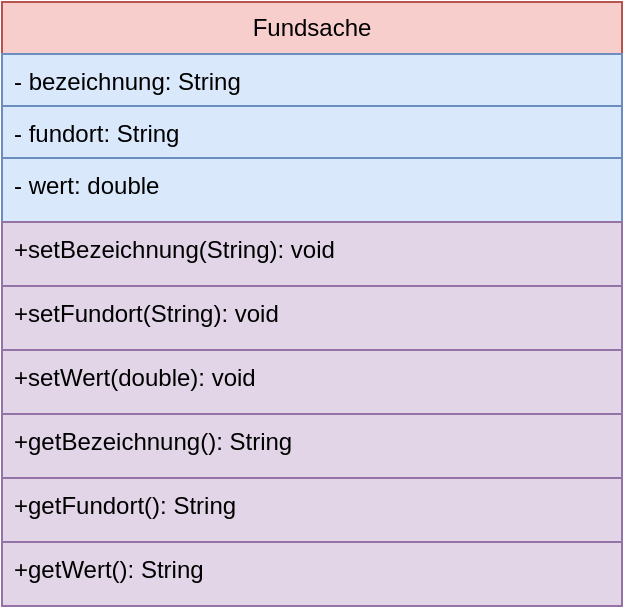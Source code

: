 <mxfile version="28.2.5">
  <diagram name="Seite-1" id="y2hrQPjL5fpymbazrgTv">
    <mxGraphModel dx="706" dy="632" grid="1" gridSize="10" guides="1" tooltips="1" connect="1" arrows="1" fold="1" page="1" pageScale="1" pageWidth="827" pageHeight="1169" math="0" shadow="0">
      <root>
        <mxCell id="0" />
        <mxCell id="1" parent="0" />
        <mxCell id="tuWONPaQNm1IN9KDgOmo-1" value="Fundsache" style="swimlane;fontStyle=0;childLayout=stackLayout;horizontal=1;startSize=26;fillColor=#f8cecc;horizontalStack=0;resizeParent=1;resizeParentMax=0;resizeLast=0;collapsible=1;marginBottom=0;whiteSpace=wrap;html=1;strokeColor=#b85450;" vertex="1" parent="1">
          <mxGeometry x="90" y="30" width="310" height="302" as="geometry" />
        </mxCell>
        <mxCell id="tuWONPaQNm1IN9KDgOmo-2" value="- bezeichnung: String&amp;nbsp;" style="text;strokeColor=#6c8ebf;fillColor=#dae8fc;align=left;verticalAlign=top;spacingLeft=4;spacingRight=4;overflow=hidden;rotatable=0;points=[[0,0.5],[1,0.5]];portConstraint=eastwest;whiteSpace=wrap;html=1;" vertex="1" parent="tuWONPaQNm1IN9KDgOmo-1">
          <mxGeometry y="26" width="310" height="26" as="geometry" />
        </mxCell>
        <mxCell id="tuWONPaQNm1IN9KDgOmo-3" value="- fundort: String" style="text;strokeColor=#6c8ebf;fillColor=#dae8fc;align=left;verticalAlign=top;spacingLeft=4;spacingRight=4;overflow=hidden;rotatable=0;points=[[0,0.5],[1,0.5]];portConstraint=eastwest;whiteSpace=wrap;html=1;" vertex="1" parent="tuWONPaQNm1IN9KDgOmo-1">
          <mxGeometry y="52" width="310" height="26" as="geometry" />
        </mxCell>
        <mxCell id="tuWONPaQNm1IN9KDgOmo-4" value="- wert: double" style="text;strokeColor=#6c8ebf;fillColor=#dae8fc;align=left;verticalAlign=top;spacingLeft=4;spacingRight=4;overflow=hidden;rotatable=0;points=[[0,0.5],[1,0.5]];portConstraint=eastwest;whiteSpace=wrap;html=1;" vertex="1" parent="tuWONPaQNm1IN9KDgOmo-1">
          <mxGeometry y="78" width="310" height="32" as="geometry" />
        </mxCell>
        <mxCell id="tuWONPaQNm1IN9KDgOmo-15" value="+setBezeichnung(String): void" style="text;strokeColor=#9673a6;fillColor=#e1d5e7;align=left;verticalAlign=top;spacingLeft=4;spacingRight=4;overflow=hidden;rotatable=0;points=[[0,0.5],[1,0.5]];portConstraint=eastwest;whiteSpace=wrap;html=1;" vertex="1" parent="tuWONPaQNm1IN9KDgOmo-1">
          <mxGeometry y="110" width="310" height="32" as="geometry" />
        </mxCell>
        <mxCell id="tuWONPaQNm1IN9KDgOmo-14" value="+setFundort(String): void" style="text;strokeColor=#9673a6;fillColor=#e1d5e7;align=left;verticalAlign=top;spacingLeft=4;spacingRight=4;overflow=hidden;rotatable=0;points=[[0,0.5],[1,0.5]];portConstraint=eastwest;whiteSpace=wrap;html=1;" vertex="1" parent="tuWONPaQNm1IN9KDgOmo-1">
          <mxGeometry y="142" width="310" height="32" as="geometry" />
        </mxCell>
        <mxCell id="tuWONPaQNm1IN9KDgOmo-19" value="+setWert(double): void" style="text;strokeColor=#9673a6;fillColor=#e1d5e7;align=left;verticalAlign=top;spacingLeft=4;spacingRight=4;overflow=hidden;rotatable=0;points=[[0,0.5],[1,0.5]];portConstraint=eastwest;whiteSpace=wrap;html=1;" vertex="1" parent="tuWONPaQNm1IN9KDgOmo-1">
          <mxGeometry y="174" width="310" height="32" as="geometry" />
        </mxCell>
        <mxCell id="tuWONPaQNm1IN9KDgOmo-18" value="+getBezeichnung(): String&lt;div&gt;&lt;br&gt;&lt;/div&gt;" style="text;strokeColor=#9673a6;fillColor=#e1d5e7;align=left;verticalAlign=top;spacingLeft=4;spacingRight=4;overflow=hidden;rotatable=0;points=[[0,0.5],[1,0.5]];portConstraint=eastwest;whiteSpace=wrap;html=1;" vertex="1" parent="tuWONPaQNm1IN9KDgOmo-1">
          <mxGeometry y="206" width="310" height="32" as="geometry" />
        </mxCell>
        <mxCell id="tuWONPaQNm1IN9KDgOmo-17" value="+getFundort(): String" style="text;strokeColor=#9673a6;fillColor=#e1d5e7;align=left;verticalAlign=top;spacingLeft=4;spacingRight=4;overflow=hidden;rotatable=0;points=[[0,0.5],[1,0.5]];portConstraint=eastwest;whiteSpace=wrap;html=1;" vertex="1" parent="tuWONPaQNm1IN9KDgOmo-1">
          <mxGeometry y="238" width="310" height="32" as="geometry" />
        </mxCell>
        <mxCell id="tuWONPaQNm1IN9KDgOmo-16" value="+getWert(): String" style="text;strokeColor=#9673a6;fillColor=#e1d5e7;align=left;verticalAlign=top;spacingLeft=4;spacingRight=4;overflow=hidden;rotatable=0;points=[[0,0.5],[1,0.5]];portConstraint=eastwest;whiteSpace=wrap;html=1;" vertex="1" parent="tuWONPaQNm1IN9KDgOmo-1">
          <mxGeometry y="270" width="310" height="32" as="geometry" />
        </mxCell>
      </root>
    </mxGraphModel>
  </diagram>
</mxfile>
